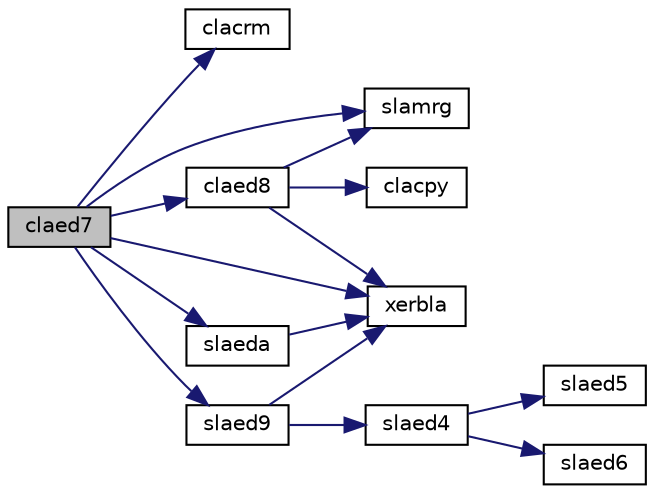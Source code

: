 digraph "claed7"
{
 // LATEX_PDF_SIZE
  edge [fontname="Helvetica",fontsize="10",labelfontname="Helvetica",labelfontsize="10"];
  node [fontname="Helvetica",fontsize="10",shape=record];
  rankdir="LR";
  Node1 [label="claed7",height=0.2,width=0.4,color="black", fillcolor="grey75", style="filled", fontcolor="black",tooltip="CLAED7 used by CSTEDC. Computes the updated eigensystem of a diagonal matrix after modification by a ..."];
  Node1 -> Node2 [color="midnightblue",fontsize="10",style="solid",fontname="Helvetica"];
  Node2 [label="clacrm",height=0.2,width=0.4,color="black", fillcolor="white", style="filled",URL="$clacrm_8f.html#aca78dd0f291d8a989402afd214aee227",tooltip="CLACRM multiplies a complex matrix by a square real matrix."];
  Node1 -> Node3 [color="midnightblue",fontsize="10",style="solid",fontname="Helvetica"];
  Node3 [label="claed8",height=0.2,width=0.4,color="black", fillcolor="white", style="filled",URL="$claed8_8f.html#a77de3a7743b08c7c3c030c9b81ec710e",tooltip="CLAED8 used by CSTEDC. Merges eigenvalues and deflates secular equation. Used when the original matri..."];
  Node3 -> Node4 [color="midnightblue",fontsize="10",style="solid",fontname="Helvetica"];
  Node4 [label="clacpy",height=0.2,width=0.4,color="black", fillcolor="white", style="filled",URL="$clacpy_8f.html#afcee53f42831342f7c863bfc55d2d159",tooltip="CLACPY copies all or part of one two-dimensional array to another."];
  Node3 -> Node5 [color="midnightblue",fontsize="10",style="solid",fontname="Helvetica"];
  Node5 [label="slamrg",height=0.2,width=0.4,color="black", fillcolor="white", style="filled",URL="$slamrg_8f.html#a08dba55e84b9c57fb48b15b92d2b9049",tooltip="SLAMRG creates a permutation list to merge the entries of two independently sorted sets into a single..."];
  Node3 -> Node6 [color="midnightblue",fontsize="10",style="solid",fontname="Helvetica"];
  Node6 [label="xerbla",height=0.2,width=0.4,color="black", fillcolor="white", style="filled",URL="$xerbla_8f.html#a377ee61015baf8dea7770b3a404b1c07",tooltip="XERBLA"];
  Node1 -> Node7 [color="midnightblue",fontsize="10",style="solid",fontname="Helvetica"];
  Node7 [label="slaed9",height=0.2,width=0.4,color="black", fillcolor="white", style="filled",URL="$slaed9_8f.html#a5bc8745ade9e86126b310b4a34c6c9cb",tooltip="SLAED9 used by SSTEDC. Finds the roots of the secular equation and updates the eigenvectors...."];
  Node7 -> Node8 [color="midnightblue",fontsize="10",style="solid",fontname="Helvetica"];
  Node8 [label="slaed4",height=0.2,width=0.4,color="black", fillcolor="white", style="filled",URL="$slaed4_8f.html#aa708703789737758cf8f9ed2da42a985",tooltip="SLAED4 used by SSTEDC. Finds a single root of the secular equation."];
  Node8 -> Node9 [color="midnightblue",fontsize="10",style="solid",fontname="Helvetica"];
  Node9 [label="slaed5",height=0.2,width=0.4,color="black", fillcolor="white", style="filled",URL="$slaed5_8f.html#af41f654e722c7cab1f0749bb43414097",tooltip="SLAED5 used by SSTEDC. Solves the 2-by-2 secular equation."];
  Node8 -> Node10 [color="midnightblue",fontsize="10",style="solid",fontname="Helvetica"];
  Node10 [label="slaed6",height=0.2,width=0.4,color="black", fillcolor="white", style="filled",URL="$slaed6_8f.html#af5919aeb57bc9c8153d7ae9f0ecc3276",tooltip="SLAED6 used by SSTEDC. Computes one Newton step in solution of the secular equation."];
  Node7 -> Node6 [color="midnightblue",fontsize="10",style="solid",fontname="Helvetica"];
  Node1 -> Node11 [color="midnightblue",fontsize="10",style="solid",fontname="Helvetica"];
  Node11 [label="slaeda",height=0.2,width=0.4,color="black", fillcolor="white", style="filled",URL="$slaeda_8f.html#a462640bebca7ee618dca01292ef30ddb",tooltip="SLAEDA used by SSTEDC. Computes the Z vector determining the rank-one modification of the diagonal ma..."];
  Node11 -> Node6 [color="midnightblue",fontsize="10",style="solid",fontname="Helvetica"];
  Node1 -> Node5 [color="midnightblue",fontsize="10",style="solid",fontname="Helvetica"];
  Node1 -> Node6 [color="midnightblue",fontsize="10",style="solid",fontname="Helvetica"];
}
